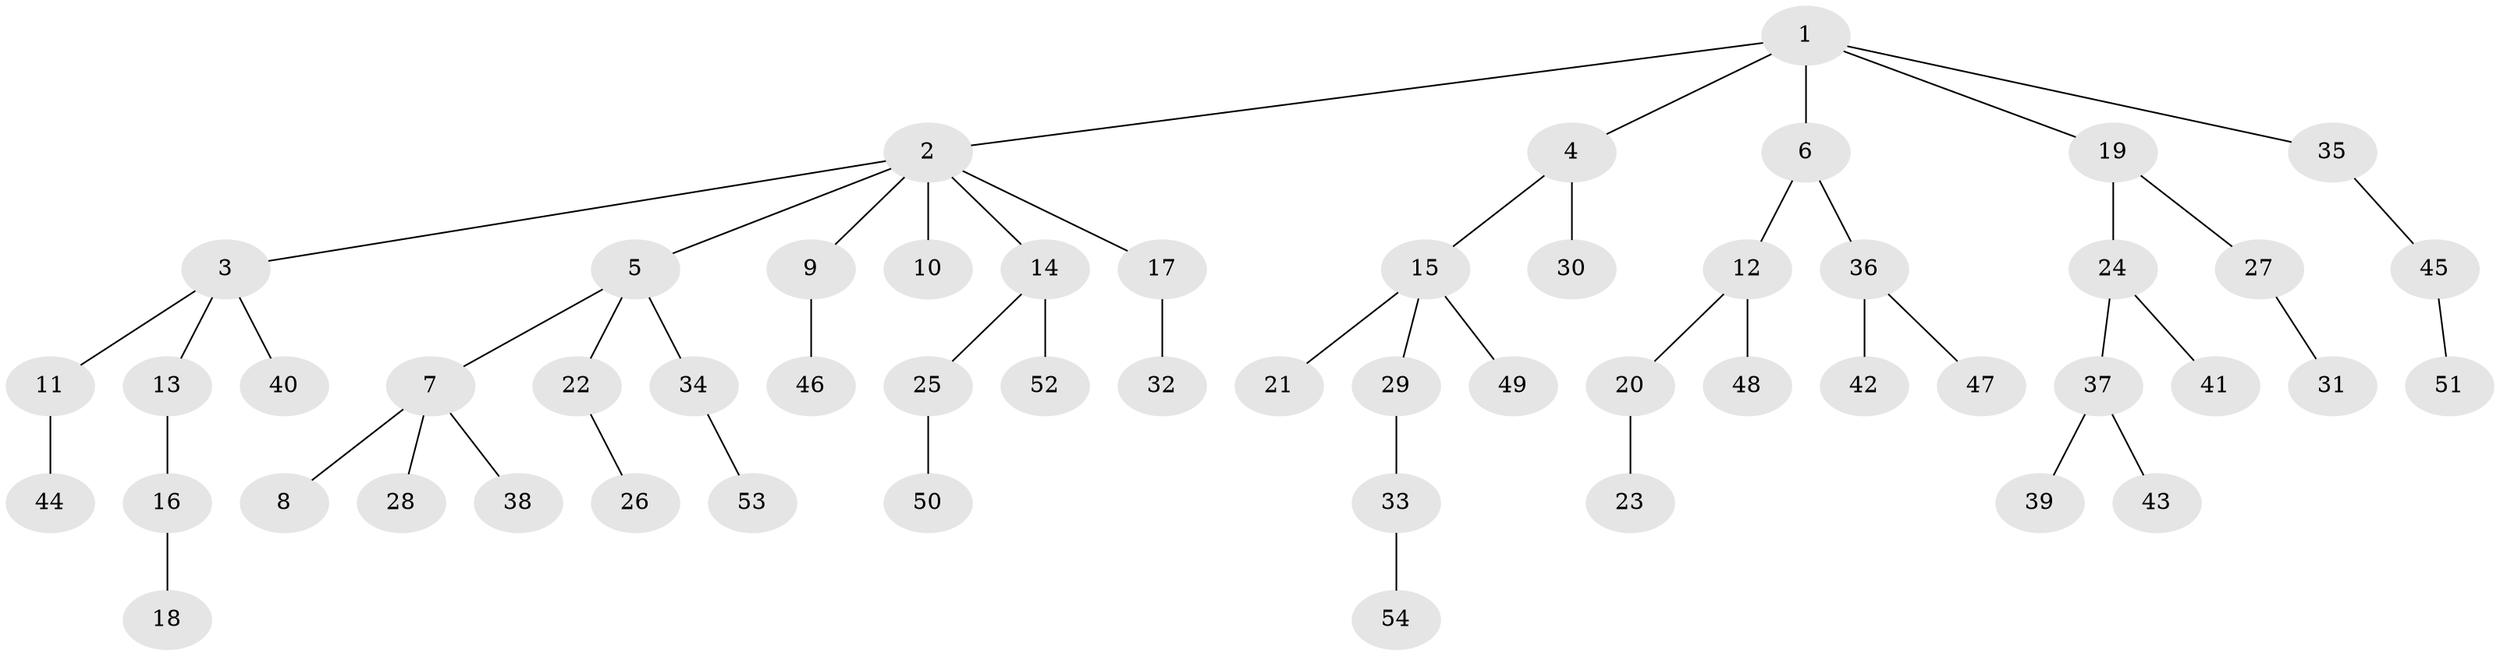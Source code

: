 // Generated by graph-tools (version 1.1) at 2025/15/03/09/25 04:15:32]
// undirected, 54 vertices, 53 edges
graph export_dot {
graph [start="1"]
  node [color=gray90,style=filled];
  1;
  2;
  3;
  4;
  5;
  6;
  7;
  8;
  9;
  10;
  11;
  12;
  13;
  14;
  15;
  16;
  17;
  18;
  19;
  20;
  21;
  22;
  23;
  24;
  25;
  26;
  27;
  28;
  29;
  30;
  31;
  32;
  33;
  34;
  35;
  36;
  37;
  38;
  39;
  40;
  41;
  42;
  43;
  44;
  45;
  46;
  47;
  48;
  49;
  50;
  51;
  52;
  53;
  54;
  1 -- 2;
  1 -- 4;
  1 -- 6;
  1 -- 19;
  1 -- 35;
  2 -- 3;
  2 -- 5;
  2 -- 9;
  2 -- 10;
  2 -- 14;
  2 -- 17;
  3 -- 11;
  3 -- 13;
  3 -- 40;
  4 -- 15;
  4 -- 30;
  5 -- 7;
  5 -- 22;
  5 -- 34;
  6 -- 12;
  6 -- 36;
  7 -- 8;
  7 -- 28;
  7 -- 38;
  9 -- 46;
  11 -- 44;
  12 -- 20;
  12 -- 48;
  13 -- 16;
  14 -- 25;
  14 -- 52;
  15 -- 21;
  15 -- 29;
  15 -- 49;
  16 -- 18;
  17 -- 32;
  19 -- 24;
  19 -- 27;
  20 -- 23;
  22 -- 26;
  24 -- 37;
  24 -- 41;
  25 -- 50;
  27 -- 31;
  29 -- 33;
  33 -- 54;
  34 -- 53;
  35 -- 45;
  36 -- 42;
  36 -- 47;
  37 -- 39;
  37 -- 43;
  45 -- 51;
}
